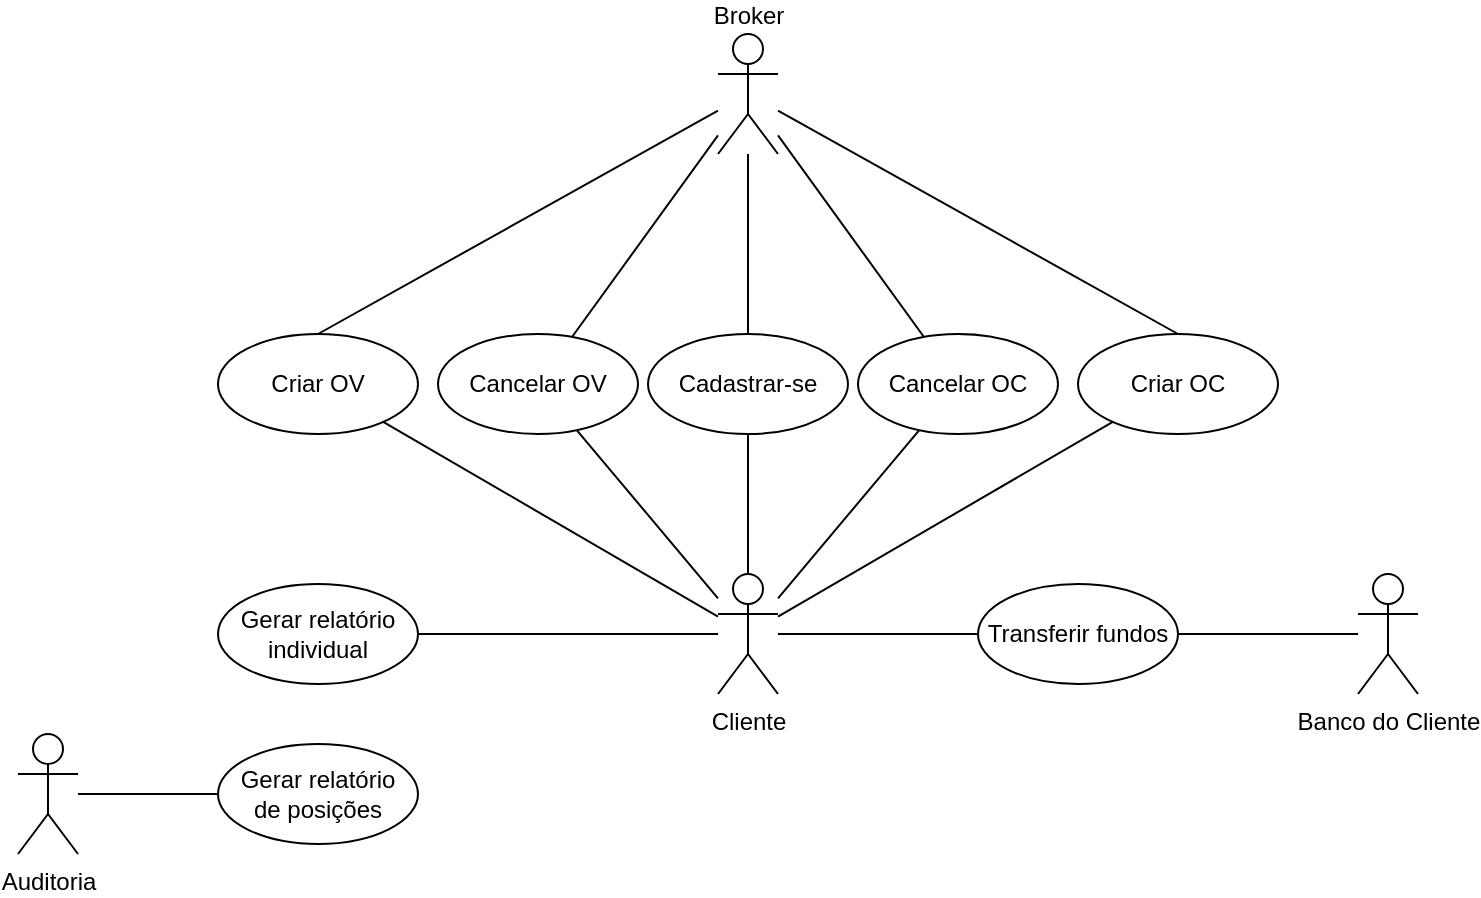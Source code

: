 <mxfile version="17.4.6" type="github">
  <diagram id="c8TGdQec6tF7wrgIHofe" name="Page-1">
    <mxGraphModel dx="1422" dy="786" grid="1" gridSize="10" guides="1" tooltips="1" connect="1" arrows="1" fold="1" page="1" pageScale="1" pageWidth="827" pageHeight="1169" math="0" shadow="0">
      <root>
        <mxCell id="0" />
        <mxCell id="1" parent="0" />
        <mxCell id="ArzWBIrQ2WOgxDdFeZIo-14" style="rounded=0;orthogonalLoop=1;jettySize=auto;html=1;endArrow=none;endFill=0;" edge="1" parent="1" source="ArzWBIrQ2WOgxDdFeZIo-2" target="ArzWBIrQ2WOgxDdFeZIo-6">
          <mxGeometry relative="1" as="geometry" />
        </mxCell>
        <mxCell id="ArzWBIrQ2WOgxDdFeZIo-15" style="edgeStyle=none;rounded=0;orthogonalLoop=1;jettySize=auto;html=1;endArrow=none;endFill=0;" edge="1" parent="1" source="ArzWBIrQ2WOgxDdFeZIo-2" target="ArzWBIrQ2WOgxDdFeZIo-7">
          <mxGeometry relative="1" as="geometry" />
        </mxCell>
        <mxCell id="ArzWBIrQ2WOgxDdFeZIo-16" style="edgeStyle=none;rounded=0;orthogonalLoop=1;jettySize=auto;html=1;endArrow=none;endFill=0;" edge="1" parent="1" source="ArzWBIrQ2WOgxDdFeZIo-2" target="ArzWBIrQ2WOgxDdFeZIo-8">
          <mxGeometry relative="1" as="geometry" />
        </mxCell>
        <mxCell id="ArzWBIrQ2WOgxDdFeZIo-17" style="edgeStyle=none;rounded=0;orthogonalLoop=1;jettySize=auto;html=1;endArrow=none;endFill=0;" edge="1" parent="1" source="ArzWBIrQ2WOgxDdFeZIo-2" target="ArzWBIrQ2WOgxDdFeZIo-9">
          <mxGeometry relative="1" as="geometry" />
        </mxCell>
        <mxCell id="ArzWBIrQ2WOgxDdFeZIo-18" style="edgeStyle=none;rounded=0;orthogonalLoop=1;jettySize=auto;html=1;endArrow=none;endFill=0;" edge="1" parent="1" source="ArzWBIrQ2WOgxDdFeZIo-2" target="ArzWBIrQ2WOgxDdFeZIo-10">
          <mxGeometry relative="1" as="geometry" />
        </mxCell>
        <mxCell id="ArzWBIrQ2WOgxDdFeZIo-19" style="edgeStyle=none;rounded=0;orthogonalLoop=1;jettySize=auto;html=1;endArrow=none;endFill=0;" edge="1" parent="1" source="ArzWBIrQ2WOgxDdFeZIo-2" target="ArzWBIrQ2WOgxDdFeZIo-13">
          <mxGeometry relative="1" as="geometry" />
        </mxCell>
        <mxCell id="ArzWBIrQ2WOgxDdFeZIo-2" value="Cliente" style="shape=umlActor;verticalLabelPosition=bottom;verticalAlign=top;html=1;outlineConnect=0;" vertex="1" parent="1">
          <mxGeometry x="400" y="410" width="30" height="60" as="geometry" />
        </mxCell>
        <mxCell id="ArzWBIrQ2WOgxDdFeZIo-21" style="edgeStyle=none;rounded=0;orthogonalLoop=1;jettySize=auto;html=1;endArrow=none;endFill=0;" edge="1" parent="1" source="ArzWBIrQ2WOgxDdFeZIo-3" target="ArzWBIrQ2WOgxDdFeZIo-8">
          <mxGeometry relative="1" as="geometry" />
        </mxCell>
        <mxCell id="ArzWBIrQ2WOgxDdFeZIo-22" style="edgeStyle=none;rounded=0;orthogonalLoop=1;jettySize=auto;html=1;endArrow=none;endFill=0;" edge="1" parent="1" source="ArzWBIrQ2WOgxDdFeZIo-3" target="ArzWBIrQ2WOgxDdFeZIo-10">
          <mxGeometry relative="1" as="geometry" />
        </mxCell>
        <mxCell id="ArzWBIrQ2WOgxDdFeZIo-23" style="edgeStyle=none;rounded=0;orthogonalLoop=1;jettySize=auto;html=1;entryX=0.5;entryY=0;entryDx=0;entryDy=0;endArrow=none;endFill=0;" edge="1" parent="1" source="ArzWBIrQ2WOgxDdFeZIo-3" target="ArzWBIrQ2WOgxDdFeZIo-9">
          <mxGeometry relative="1" as="geometry" />
        </mxCell>
        <mxCell id="ArzWBIrQ2WOgxDdFeZIo-24" style="edgeStyle=none;rounded=0;orthogonalLoop=1;jettySize=auto;html=1;entryX=0.5;entryY=0;entryDx=0;entryDy=0;endArrow=none;endFill=0;" edge="1" parent="1" source="ArzWBIrQ2WOgxDdFeZIo-3" target="ArzWBIrQ2WOgxDdFeZIo-7">
          <mxGeometry relative="1" as="geometry" />
        </mxCell>
        <mxCell id="ArzWBIrQ2WOgxDdFeZIo-27" style="edgeStyle=none;rounded=0;orthogonalLoop=1;jettySize=auto;html=1;endArrow=none;endFill=0;" edge="1" parent="1" source="ArzWBIrQ2WOgxDdFeZIo-3" target="ArzWBIrQ2WOgxDdFeZIo-6">
          <mxGeometry relative="1" as="geometry" />
        </mxCell>
        <mxCell id="ArzWBIrQ2WOgxDdFeZIo-3" value="Broker" style="shape=umlActor;verticalLabelPosition=top;verticalAlign=bottom;html=1;outlineConnect=0;labelPosition=center;align=center;" vertex="1" parent="1">
          <mxGeometry x="400" y="140" width="30" height="60" as="geometry" />
        </mxCell>
        <mxCell id="ArzWBIrQ2WOgxDdFeZIo-20" style="edgeStyle=none;rounded=0;orthogonalLoop=1;jettySize=auto;html=1;endArrow=none;endFill=0;" edge="1" parent="1" source="ArzWBIrQ2WOgxDdFeZIo-4" target="ArzWBIrQ2WOgxDdFeZIo-13">
          <mxGeometry relative="1" as="geometry" />
        </mxCell>
        <mxCell id="ArzWBIrQ2WOgxDdFeZIo-4" value="Banco do Cliente" style="shape=umlActor;verticalLabelPosition=bottom;verticalAlign=top;html=1;outlineConnect=0;" vertex="1" parent="1">
          <mxGeometry x="720" y="410" width="30" height="60" as="geometry" />
        </mxCell>
        <mxCell id="ArzWBIrQ2WOgxDdFeZIo-6" value="Cadastrar-se" style="ellipse;whiteSpace=wrap;html=1;" vertex="1" parent="1">
          <mxGeometry x="365" y="290" width="100" height="50" as="geometry" />
        </mxCell>
        <mxCell id="ArzWBIrQ2WOgxDdFeZIo-7" value="Criar OC" style="ellipse;whiteSpace=wrap;html=1;" vertex="1" parent="1">
          <mxGeometry x="580" y="290" width="100" height="50" as="geometry" />
        </mxCell>
        <mxCell id="ArzWBIrQ2WOgxDdFeZIo-8" value="Cancelar OC" style="ellipse;whiteSpace=wrap;html=1;" vertex="1" parent="1">
          <mxGeometry x="470" y="290" width="100" height="50" as="geometry" />
        </mxCell>
        <mxCell id="ArzWBIrQ2WOgxDdFeZIo-9" value="Criar OV" style="ellipse;whiteSpace=wrap;html=1;" vertex="1" parent="1">
          <mxGeometry x="150" y="290" width="100" height="50" as="geometry" />
        </mxCell>
        <mxCell id="ArzWBIrQ2WOgxDdFeZIo-10" value="Cancelar OV" style="ellipse;whiteSpace=wrap;html=1;" vertex="1" parent="1">
          <mxGeometry x="260" y="290" width="100" height="50" as="geometry" />
        </mxCell>
        <mxCell id="ArzWBIrQ2WOgxDdFeZIo-28" style="edgeStyle=none;rounded=0;orthogonalLoop=1;jettySize=auto;html=1;endArrow=none;endFill=0;" edge="1" parent="1" source="ArzWBIrQ2WOgxDdFeZIo-11" target="ArzWBIrQ2WOgxDdFeZIo-2">
          <mxGeometry relative="1" as="geometry" />
        </mxCell>
        <mxCell id="ArzWBIrQ2WOgxDdFeZIo-11" value="Gerar relatório individual" style="ellipse;whiteSpace=wrap;html=1;" vertex="1" parent="1">
          <mxGeometry x="150" y="415" width="100" height="50" as="geometry" />
        </mxCell>
        <mxCell id="ArzWBIrQ2WOgxDdFeZIo-13" value="Transferir fundos" style="ellipse;whiteSpace=wrap;html=1;" vertex="1" parent="1">
          <mxGeometry x="530" y="415" width="100" height="50" as="geometry" />
        </mxCell>
        <mxCell id="ArzWBIrQ2WOgxDdFeZIo-29" value="Gerar relatório &lt;br&gt;de posições" style="ellipse;whiteSpace=wrap;html=1;" vertex="1" parent="1">
          <mxGeometry x="150" y="495" width="100" height="50" as="geometry" />
        </mxCell>
        <mxCell id="ArzWBIrQ2WOgxDdFeZIo-31" style="edgeStyle=none;rounded=0;orthogonalLoop=1;jettySize=auto;html=1;endArrow=none;endFill=0;" edge="1" parent="1" source="ArzWBIrQ2WOgxDdFeZIo-30" target="ArzWBIrQ2WOgxDdFeZIo-29">
          <mxGeometry relative="1" as="geometry" />
        </mxCell>
        <mxCell id="ArzWBIrQ2WOgxDdFeZIo-30" value="Auditoria" style="shape=umlActor;verticalLabelPosition=bottom;verticalAlign=top;html=1;outlineConnect=0;" vertex="1" parent="1">
          <mxGeometry x="50" y="490" width="30" height="60" as="geometry" />
        </mxCell>
      </root>
    </mxGraphModel>
  </diagram>
</mxfile>
